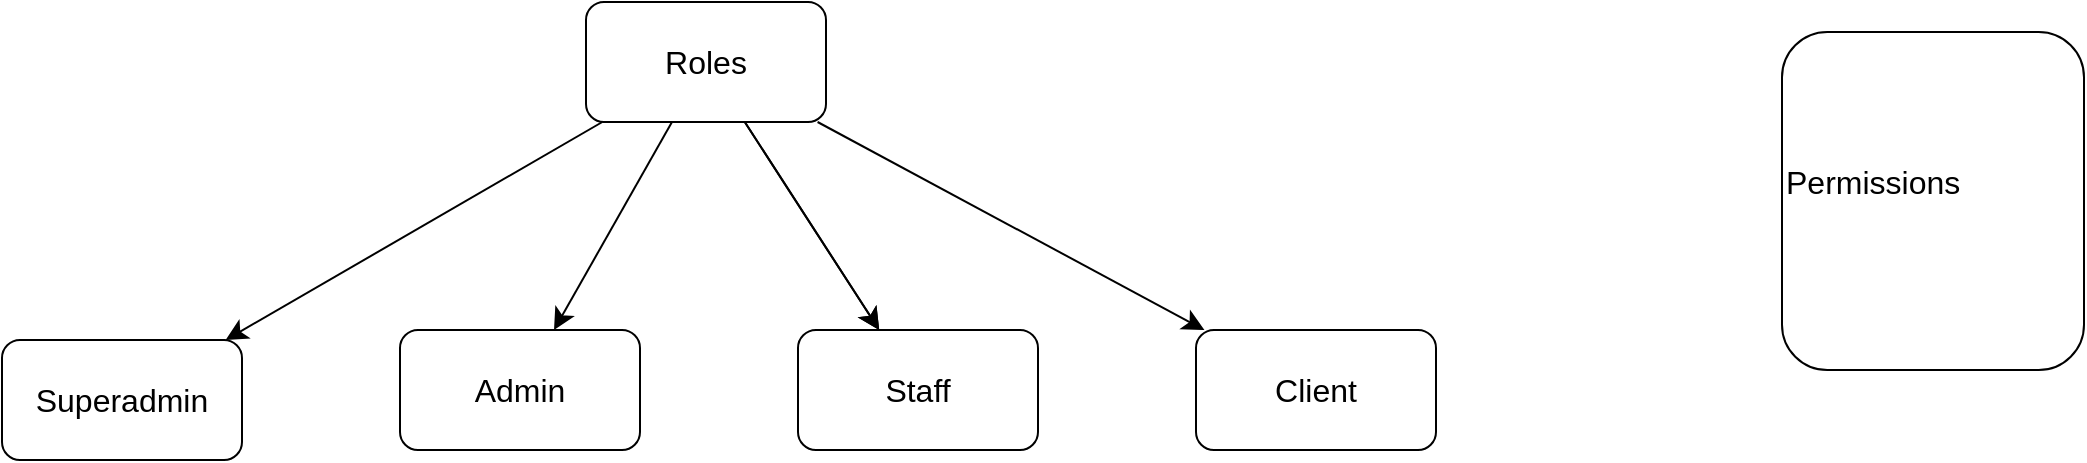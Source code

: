 <mxfile version="22.1.3" type="github">
  <diagram name="Page-1" id="xPQSgJdQ-0BIrzosDiCn">
    <mxGraphModel dx="1900" dy="1036" grid="0" gridSize="10" guides="1" tooltips="1" connect="1" arrows="1" fold="1" page="0" pageScale="1" pageWidth="850" pageHeight="1100" math="0" shadow="0">
      <root>
        <mxCell id="0" />
        <mxCell id="1" parent="0" />
        <mxCell id="jIVD_tidQnZHqENUoHdZ-3" value="" style="edgeStyle=none;curved=1;rounded=0;orthogonalLoop=1;jettySize=auto;html=1;fontSize=12;startSize=8;endSize=8;" edge="1" parent="1" source="jIVD_tidQnZHqENUoHdZ-1" target="jIVD_tidQnZHqENUoHdZ-2">
          <mxGeometry relative="1" as="geometry" />
        </mxCell>
        <mxCell id="jIVD_tidQnZHqENUoHdZ-5" value="" style="edgeStyle=none;curved=1;rounded=0;orthogonalLoop=1;jettySize=auto;html=1;fontSize=12;startSize=8;endSize=8;" edge="1" parent="1" source="jIVD_tidQnZHqENUoHdZ-1" target="jIVD_tidQnZHqENUoHdZ-4">
          <mxGeometry relative="1" as="geometry" />
        </mxCell>
        <mxCell id="jIVD_tidQnZHqENUoHdZ-6" value="" style="edgeStyle=none;curved=1;rounded=0;orthogonalLoop=1;jettySize=auto;html=1;fontSize=12;startSize=8;endSize=8;" edge="1" parent="1" source="jIVD_tidQnZHqENUoHdZ-1" target="jIVD_tidQnZHqENUoHdZ-4">
          <mxGeometry relative="1" as="geometry" />
        </mxCell>
        <mxCell id="jIVD_tidQnZHqENUoHdZ-8" value="" style="edgeStyle=none;curved=1;rounded=0;orthogonalLoop=1;jettySize=auto;html=1;fontSize=12;startSize=8;endSize=8;" edge="1" parent="1" source="jIVD_tidQnZHqENUoHdZ-1" target="jIVD_tidQnZHqENUoHdZ-7">
          <mxGeometry relative="1" as="geometry" />
        </mxCell>
        <mxCell id="jIVD_tidQnZHqENUoHdZ-10" value="" style="edgeStyle=none;curved=1;rounded=0;orthogonalLoop=1;jettySize=auto;html=1;fontSize=12;startSize=8;endSize=8;" edge="1" parent="1" source="jIVD_tidQnZHqENUoHdZ-1" target="jIVD_tidQnZHqENUoHdZ-9">
          <mxGeometry relative="1" as="geometry" />
        </mxCell>
        <mxCell id="jIVD_tidQnZHqENUoHdZ-1" value="Roles" style="rounded=1;whiteSpace=wrap;html=1;fontSize=16;" vertex="1" parent="1">
          <mxGeometry x="-418" y="-182" width="120" height="60" as="geometry" />
        </mxCell>
        <mxCell id="jIVD_tidQnZHqENUoHdZ-2" value="Superadmin" style="rounded=1;whiteSpace=wrap;html=1;fontSize=16;" vertex="1" parent="1">
          <mxGeometry x="-710" y="-13" width="120" height="60" as="geometry" />
        </mxCell>
        <mxCell id="jIVD_tidQnZHqENUoHdZ-4" value="Staff" style="rounded=1;whiteSpace=wrap;html=1;fontSize=16;" vertex="1" parent="1">
          <mxGeometry x="-312" y="-18" width="120" height="60" as="geometry" />
        </mxCell>
        <mxCell id="jIVD_tidQnZHqENUoHdZ-7" value="Admin" style="rounded=1;whiteSpace=wrap;html=1;fontSize=16;" vertex="1" parent="1">
          <mxGeometry x="-511" y="-18" width="120" height="60" as="geometry" />
        </mxCell>
        <mxCell id="jIVD_tidQnZHqENUoHdZ-9" value="Client" style="rounded=1;whiteSpace=wrap;html=1;fontSize=16;" vertex="1" parent="1">
          <mxGeometry x="-113" y="-18" width="120" height="60" as="geometry" />
        </mxCell>
        <mxCell id="jIVD_tidQnZHqENUoHdZ-11" value="Permissions&lt;br&gt;&lt;br&gt;" style="rounded=1;whiteSpace=wrap;html=1;fontSize=16;align=left;" vertex="1" parent="1">
          <mxGeometry x="180" y="-167" width="151" height="169" as="geometry" />
        </mxCell>
      </root>
    </mxGraphModel>
  </diagram>
</mxfile>
